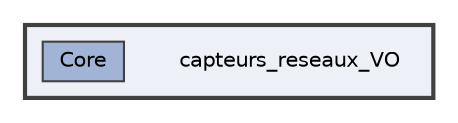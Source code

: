digraph "/home/oliver/Documents/3A/capteurs_reseaux_VO_ESE_TP2/capteurs_reseaux_VO"
{
 // LATEX_PDF_SIZE
  bgcolor="transparent";
  edge [fontname=Helvetica,fontsize=10,labelfontname=Helvetica,labelfontsize=10];
  node [fontname=Helvetica,fontsize=10,shape=box,height=0.2,width=0.4];
  compound=true
  subgraph clusterdir_17dcd616ed8fa82e810910c27e314b92 {
    graph [ bgcolor="#edf0f7", pencolor="grey25", label="", fontname=Helvetica,fontsize=10 style="filled,bold", URL="dir_17dcd616ed8fa82e810910c27e314b92.html",tooltip=""]
    dir_17dcd616ed8fa82e810910c27e314b92 [shape=plaintext, label="capteurs_reseaux_VO"];
  dir_8a2bc9ab9817d9af03b92b070db8970e [label="Core", fillcolor="#a2b4d6", color="grey25", style="filled", URL="dir_8a2bc9ab9817d9af03b92b070db8970e.html",tooltip=""];
  }
}
